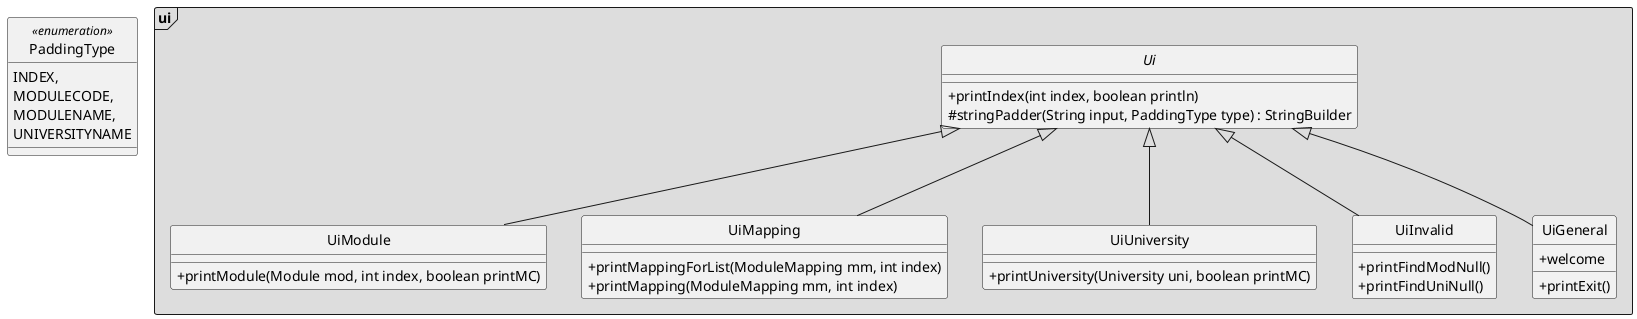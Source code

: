 @startuml
'https://plantuml.com/class-diagram
hide circle
skinparam classAttributeIconSize 0
skinparam groupInheritance 1

package "ui" <<Frame>> #DDDDDD {
    abstract class Ui {
    + printIndex(int index, boolean println)
    # stringPadder(String input, PaddingType type) : StringBuilder
    }

    class UiModule extends Ui{
    + printModule(Module mod, int index, boolean printMC)
    }

    class UiMapping extends Ui {
    + printMappingForList(ModuleMapping mm, int index)
    + printMapping(ModuleMapping mm, int index)
    }

    class UiUniversity extends Ui {
    + printUniversity(University uni, boolean printMC)
    }

    class UiInvalid extends Ui {
    + printFindModNull()
    + printFindUniNull()
    }

    class UiGeneral extends Ui {
    + welcome
    + printExit()
    }
}
enum PaddingType <<enumeration>> {
    INDEX,
    MODULECODE,
    MODULENAME,
    UNIVERSITYNAME
}

@enduml